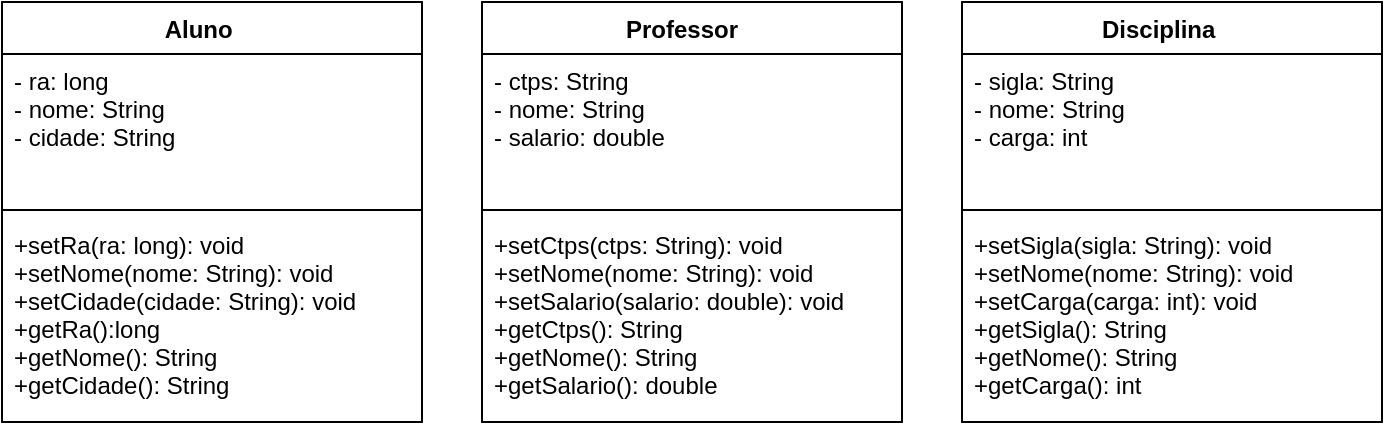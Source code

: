 <mxfile version="20.8.20" type="github">
  <diagram name="Página-1" id="-CoJNxCVAsOfs3zhAC2D">
    <mxGraphModel dx="1434" dy="796" grid="1" gridSize="10" guides="1" tooltips="1" connect="1" arrows="1" fold="1" page="1" pageScale="1" pageWidth="827" pageHeight="1169" math="0" shadow="0">
      <root>
        <mxCell id="0" />
        <mxCell id="1" parent="0" />
        <mxCell id="JBQIDbvt1LfwExbwXOnw-1" value="Aluno    " style="swimlane;fontStyle=1;align=center;verticalAlign=top;childLayout=stackLayout;horizontal=1;startSize=26;horizontalStack=0;resizeParent=1;resizeParentMax=0;resizeLast=0;collapsible=1;marginBottom=0;" vertex="1" parent="1">
          <mxGeometry x="40" y="40" width="210" height="210" as="geometry" />
        </mxCell>
        <mxCell id="JBQIDbvt1LfwExbwXOnw-2" value="- ra: long&#xa;- nome: String&#xa;- cidade: String" style="text;strokeColor=none;fillColor=none;align=left;verticalAlign=top;spacingLeft=4;spacingRight=4;overflow=hidden;rotatable=0;points=[[0,0.5],[1,0.5]];portConstraint=eastwest;" vertex="1" parent="JBQIDbvt1LfwExbwXOnw-1">
          <mxGeometry y="26" width="210" height="74" as="geometry" />
        </mxCell>
        <mxCell id="JBQIDbvt1LfwExbwXOnw-3" value="" style="line;strokeWidth=1;fillColor=none;align=left;verticalAlign=middle;spacingTop=-1;spacingLeft=3;spacingRight=3;rotatable=0;labelPosition=right;points=[];portConstraint=eastwest;strokeColor=inherit;" vertex="1" parent="JBQIDbvt1LfwExbwXOnw-1">
          <mxGeometry y="100" width="210" height="8" as="geometry" />
        </mxCell>
        <mxCell id="JBQIDbvt1LfwExbwXOnw-4" value="+setRa(ra: long): void&#xa;+setNome(nome: String): void&#xa;+setCidade(cidade: String): void&#xa;+getRa():long&#xa;+getNome(): String&#xa;+getCidade(): String" style="text;strokeColor=none;fillColor=none;align=left;verticalAlign=top;spacingLeft=4;spacingRight=4;overflow=hidden;rotatable=0;points=[[0,0.5],[1,0.5]];portConstraint=eastwest;" vertex="1" parent="JBQIDbvt1LfwExbwXOnw-1">
          <mxGeometry y="108" width="210" height="102" as="geometry" />
        </mxCell>
        <mxCell id="JBQIDbvt1LfwExbwXOnw-6" value="Professor   " style="swimlane;fontStyle=1;align=center;verticalAlign=top;childLayout=stackLayout;horizontal=1;startSize=26;horizontalStack=0;resizeParent=1;resizeParentMax=0;resizeLast=0;collapsible=1;marginBottom=0;" vertex="1" parent="1">
          <mxGeometry x="280" y="40" width="210" height="210" as="geometry" />
        </mxCell>
        <mxCell id="JBQIDbvt1LfwExbwXOnw-7" value="- ctps: String&#xa;- nome: String&#xa;- salario: double" style="text;strokeColor=none;fillColor=none;align=left;verticalAlign=top;spacingLeft=4;spacingRight=4;overflow=hidden;rotatable=0;points=[[0,0.5],[1,0.5]];portConstraint=eastwest;" vertex="1" parent="JBQIDbvt1LfwExbwXOnw-6">
          <mxGeometry y="26" width="210" height="74" as="geometry" />
        </mxCell>
        <mxCell id="JBQIDbvt1LfwExbwXOnw-8" value="" style="line;strokeWidth=1;fillColor=none;align=left;verticalAlign=middle;spacingTop=-1;spacingLeft=3;spacingRight=3;rotatable=0;labelPosition=right;points=[];portConstraint=eastwest;strokeColor=inherit;" vertex="1" parent="JBQIDbvt1LfwExbwXOnw-6">
          <mxGeometry y="100" width="210" height="8" as="geometry" />
        </mxCell>
        <mxCell id="JBQIDbvt1LfwExbwXOnw-9" value="+setCtps(ctps: String): void&#xa;+setNome(nome: String): void&#xa;+setSalario(salario: double): void&#xa;+getCtps(): String&#xa;+getNome(): String&#xa;+getSalario(): double&#xa;" style="text;strokeColor=none;fillColor=none;align=left;verticalAlign=top;spacingLeft=4;spacingRight=4;overflow=hidden;rotatable=0;points=[[0,0.5],[1,0.5]];portConstraint=eastwest;" vertex="1" parent="JBQIDbvt1LfwExbwXOnw-6">
          <mxGeometry y="108" width="210" height="102" as="geometry" />
        </mxCell>
        <mxCell id="JBQIDbvt1LfwExbwXOnw-10" value="Disciplina    " style="swimlane;fontStyle=1;align=center;verticalAlign=top;childLayout=stackLayout;horizontal=1;startSize=26;horizontalStack=0;resizeParent=1;resizeParentMax=0;resizeLast=0;collapsible=1;marginBottom=0;" vertex="1" parent="1">
          <mxGeometry x="520" y="40" width="210" height="210" as="geometry" />
        </mxCell>
        <mxCell id="JBQIDbvt1LfwExbwXOnw-11" value="- sigla: String&#xa;- nome: String&#xa;- carga: int" style="text;strokeColor=none;fillColor=none;align=left;verticalAlign=top;spacingLeft=4;spacingRight=4;overflow=hidden;rotatable=0;points=[[0,0.5],[1,0.5]];portConstraint=eastwest;" vertex="1" parent="JBQIDbvt1LfwExbwXOnw-10">
          <mxGeometry y="26" width="210" height="74" as="geometry" />
        </mxCell>
        <mxCell id="JBQIDbvt1LfwExbwXOnw-12" value="" style="line;strokeWidth=1;fillColor=none;align=left;verticalAlign=middle;spacingTop=-1;spacingLeft=3;spacingRight=3;rotatable=0;labelPosition=right;points=[];portConstraint=eastwest;strokeColor=inherit;" vertex="1" parent="JBQIDbvt1LfwExbwXOnw-10">
          <mxGeometry y="100" width="210" height="8" as="geometry" />
        </mxCell>
        <mxCell id="JBQIDbvt1LfwExbwXOnw-13" value="+setSigla(sigla: String): void&#xa;+setNome(nome: String): void&#xa;+setCarga(carga: int): void&#xa;+getSigla(): String&#xa;+getNome(): String&#xa;+getCarga(): int" style="text;strokeColor=none;fillColor=none;align=left;verticalAlign=top;spacingLeft=4;spacingRight=4;overflow=hidden;rotatable=0;points=[[0,0.5],[1,0.5]];portConstraint=eastwest;" vertex="1" parent="JBQIDbvt1LfwExbwXOnw-10">
          <mxGeometry y="108" width="210" height="102" as="geometry" />
        </mxCell>
      </root>
    </mxGraphModel>
  </diagram>
</mxfile>
